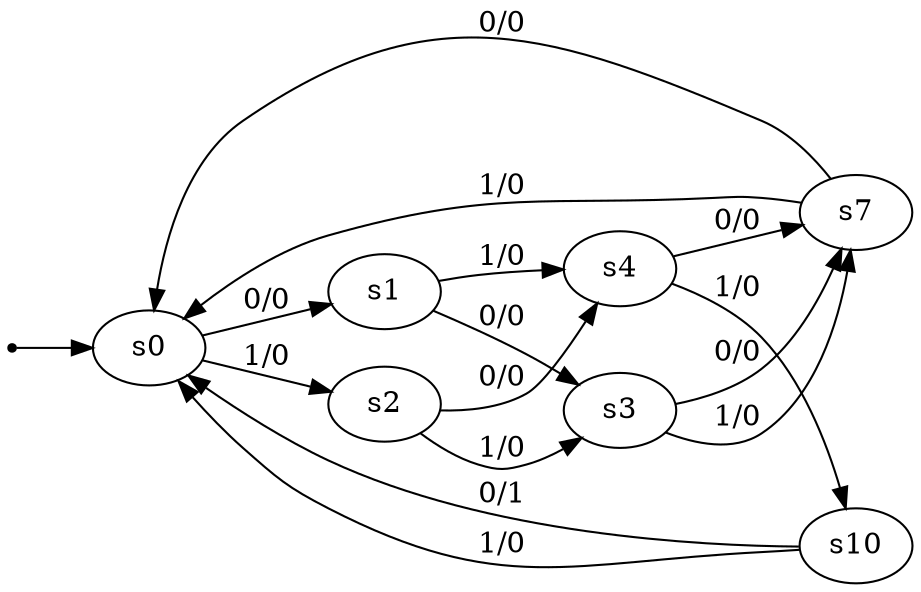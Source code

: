 digraph STG {
	 rankdir=LR;
	 INIT [shape=point];
	 s0 [label="s0"];  
	 s1 [label="s1"];  
	 s2 [label="s2"];  
	 s3 [label="s3"];  
	 s4 [label="s4"];  
	 s7 [label="s7"];  
	 s10 [label="s10"];  

	 INIT -> s0;
	 s0 -> s1[label="0/0"];
	 s0 -> s2[label="1/0"];
	 s1 -> s3[label="0/0"];
	 s1 -> s4[label="1/0"];
	 s2 -> s4[label="0/0"];
	 s2 -> s3[label="1/0"];
	 s3 -> s7[label="0/0"];
	 s3 -> s7[label="1/0"];
	 s4 -> s7[label="0/0"];
	 s4 -> s10[label="1/0"];
	 s7 -> s0[label="0/0"];
	 s7 -> s0[label="1/0"];
	 s10 -> s0[label="0/1"];
	 s10 -> s0[label="1/0"];
}
